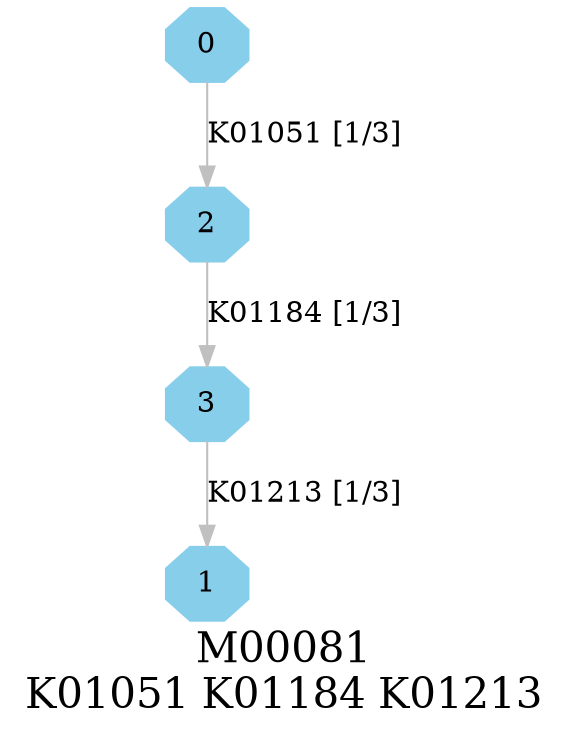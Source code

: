 digraph G {
graph [label="M00081
K01051 K01184 K01213",fontsize=20];
node [shape=box,style=filled];
edge [len=3,color=grey];
{node [width=.3,height=.3,shape=octagon,style=filled,color=skyblue] 0 1 2 3 }
0 -> 2 [label="K01051 [1/3]"];
2 -> 3 [label="K01184 [1/3]"];
3 -> 1 [label="K01213 [1/3]"];
}